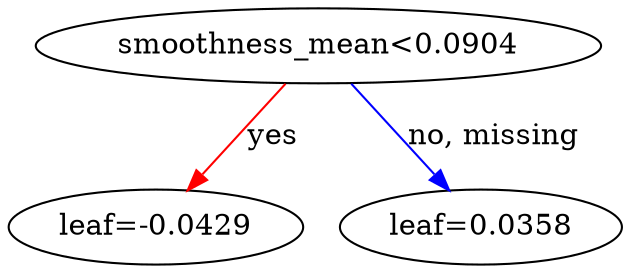 digraph {
    graph [ rankdir=TB ]
    graph [ rankdir="UD" ]

    0 [ label="smoothness_mean<0.0904" ]
    0 -> 1 [label="yes" color="#FF0000"]
    0 -> 2 [label="no, missing" color="#0000FF"]

    1 [ label="leaf=-0.0429" ]

    2 [ label="leaf=0.0358" ]
}
